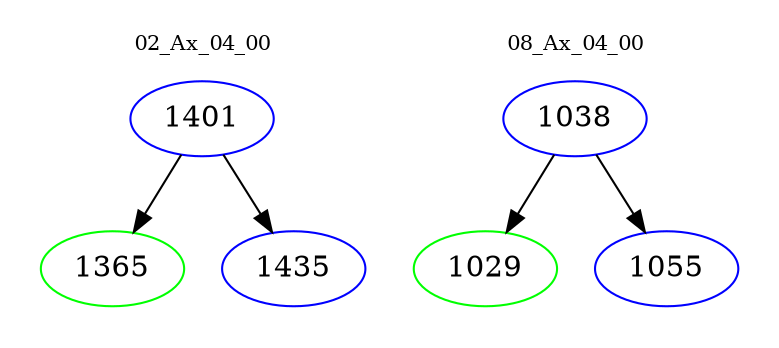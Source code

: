 digraph{
subgraph cluster_0 {
color = white
label = "02_Ax_04_00";
fontsize=10;
T0_1401 [label="1401", color="blue"]
T0_1401 -> T0_1365 [color="black"]
T0_1365 [label="1365", color="green"]
T0_1401 -> T0_1435 [color="black"]
T0_1435 [label="1435", color="blue"]
}
subgraph cluster_1 {
color = white
label = "08_Ax_04_00";
fontsize=10;
T1_1038 [label="1038", color="blue"]
T1_1038 -> T1_1029 [color="black"]
T1_1029 [label="1029", color="green"]
T1_1038 -> T1_1055 [color="black"]
T1_1055 [label="1055", color="blue"]
}
}
